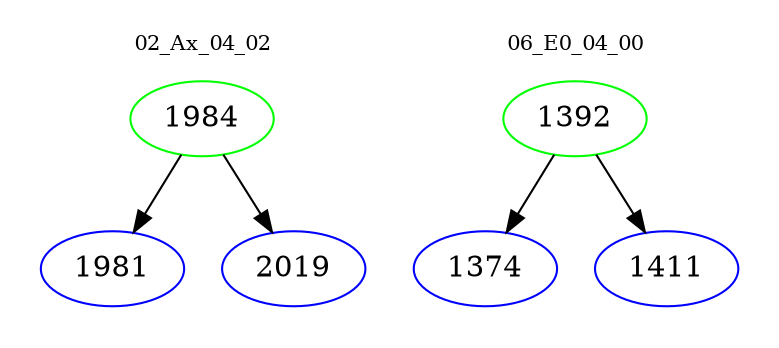 digraph{
subgraph cluster_0 {
color = white
label = "02_Ax_04_02";
fontsize=10;
T0_1984 [label="1984", color="green"]
T0_1984 -> T0_1981 [color="black"]
T0_1981 [label="1981", color="blue"]
T0_1984 -> T0_2019 [color="black"]
T0_2019 [label="2019", color="blue"]
}
subgraph cluster_1 {
color = white
label = "06_E0_04_00";
fontsize=10;
T1_1392 [label="1392", color="green"]
T1_1392 -> T1_1374 [color="black"]
T1_1374 [label="1374", color="blue"]
T1_1392 -> T1_1411 [color="black"]
T1_1411 [label="1411", color="blue"]
}
}
